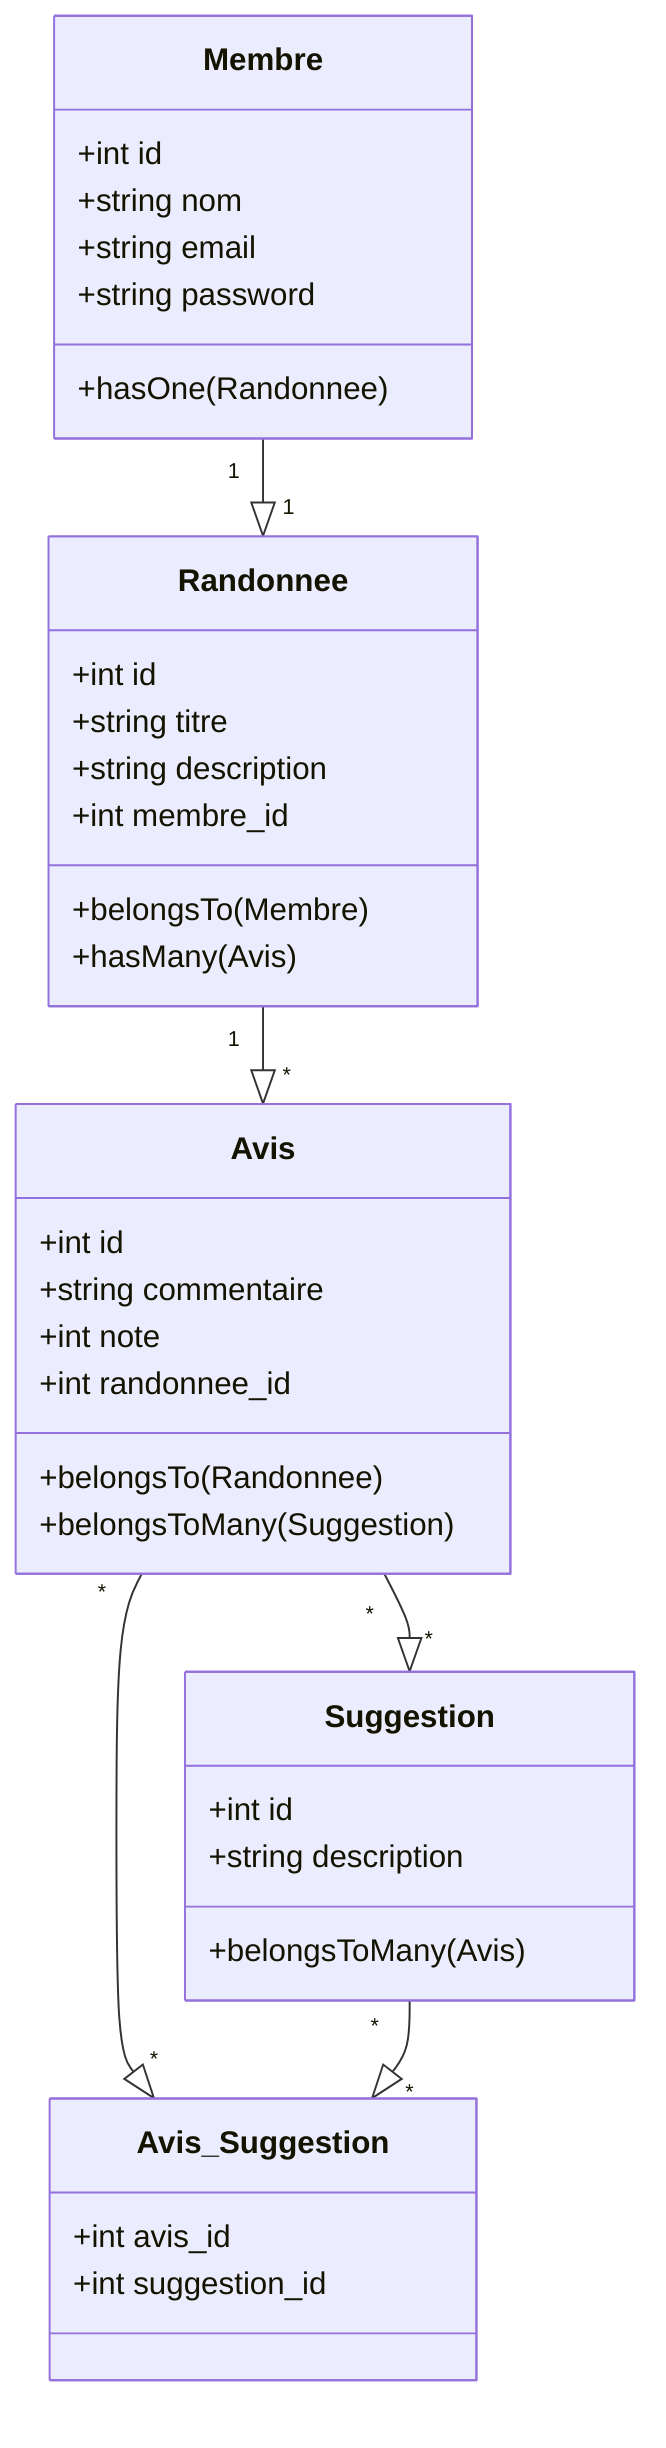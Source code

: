 classDiagram
    class Membre {
        +int id
        +string nom
        +string email
        +string password
        +hasOne(Randonnee)
    }

    class Randonnee {
        +int id
        +string titre
        +string description
        +int membre_id
        +belongsTo(Membre)
        +hasMany(Avis)
    }

    class Avis {
        +int id
        +string commentaire
        +int note
        +int randonnee_id
        +belongsTo(Randonnee)
        +belongsToMany(Suggestion)
    }

    class Suggestion {
        +int id
        +string description
        +belongsToMany(Avis)
    }

    class Avis_Suggestion {
        +int avis_id
        +int suggestion_id
    }

    Membre "1" --|> "1" Randonnee
    Randonnee "1" --|> "*" Avis
    Avis "*" --|> "*" Suggestion
    Avis "*" --|> "*" Avis_Suggestion
    Suggestion "*" --|> "*" Avis_Suggestion